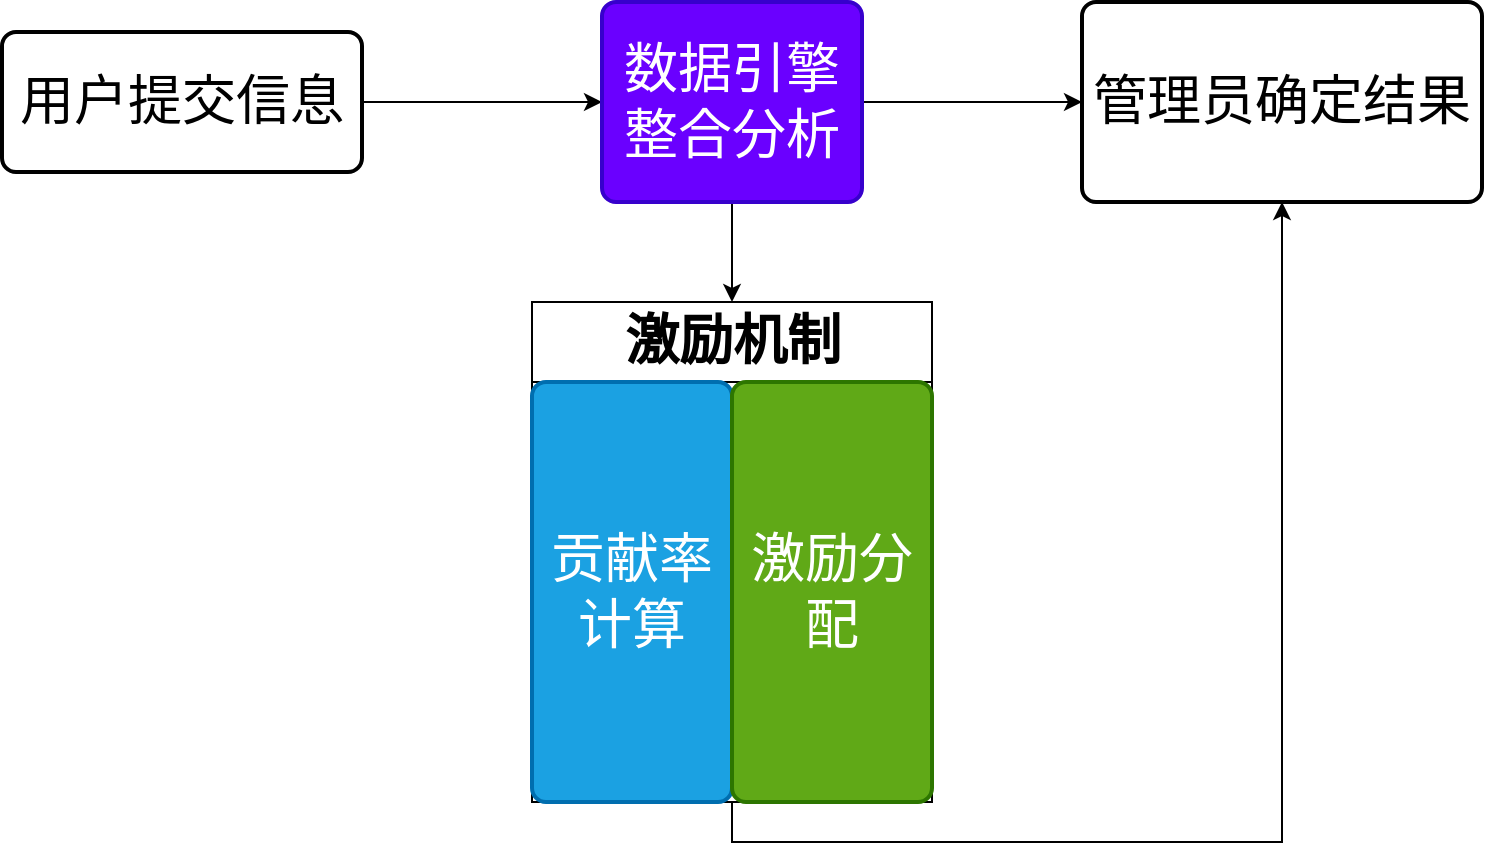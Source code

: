 <mxfile version="22.1.11" type="github">
  <diagram name="第 1 页" id="Z2_JS7W9I-YXvU5jjvxR">
    <mxGraphModel dx="2006" dy="639" grid="1" gridSize="10" guides="1" tooltips="1" connect="1" arrows="1" fold="1" page="1" pageScale="1" pageWidth="827" pageHeight="1169" math="0" shadow="0">
      <root>
        <mxCell id="0" />
        <mxCell id="1" parent="0" />
        <mxCell id="no3QSdIYlXCHHKZ1xGVf-7" style="edgeStyle=orthogonalEdgeStyle;rounded=0;orthogonalLoop=1;jettySize=auto;html=1;fontSize=27;" edge="1" parent="1" source="no3QSdIYlXCHHKZ1xGVf-1" target="no3QSdIYlXCHHKZ1xGVf-3">
          <mxGeometry relative="1" as="geometry" />
        </mxCell>
        <mxCell id="no3QSdIYlXCHHKZ1xGVf-1" value="用户提交信息" style="rounded=1;whiteSpace=wrap;html=1;absoluteArcSize=1;arcSize=14;strokeWidth=2;fontSize=27;" vertex="1" parent="1">
          <mxGeometry x="-10" y="265" width="180" height="70" as="geometry" />
        </mxCell>
        <mxCell id="no3QSdIYlXCHHKZ1xGVf-8" style="edgeStyle=orthogonalEdgeStyle;rounded=0;orthogonalLoop=1;jettySize=auto;html=1;fontSize=27;" edge="1" parent="1" source="no3QSdIYlXCHHKZ1xGVf-3" target="no3QSdIYlXCHHKZ1xGVf-6">
          <mxGeometry relative="1" as="geometry" />
        </mxCell>
        <mxCell id="no3QSdIYlXCHHKZ1xGVf-14" style="edgeStyle=orthogonalEdgeStyle;rounded=0;orthogonalLoop=1;jettySize=auto;html=1;entryX=0.5;entryY=0;entryDx=0;entryDy=0;" edge="1" parent="1" source="no3QSdIYlXCHHKZ1xGVf-3" target="no3QSdIYlXCHHKZ1xGVf-10">
          <mxGeometry relative="1" as="geometry" />
        </mxCell>
        <mxCell id="no3QSdIYlXCHHKZ1xGVf-3" value="数据引擎整合分析" style="rounded=1;whiteSpace=wrap;html=1;absoluteArcSize=1;arcSize=14;strokeWidth=2;fontSize=27;fillColor=#6a00ff;strokeColor=#3700CC;fontColor=#ffffff;" vertex="1" parent="1">
          <mxGeometry x="290" y="250" width="130" height="100" as="geometry" />
        </mxCell>
        <mxCell id="no3QSdIYlXCHHKZ1xGVf-6" value="管理员确定结果" style="rounded=1;whiteSpace=wrap;html=1;absoluteArcSize=1;arcSize=14;strokeWidth=2;fontSize=27;" vertex="1" parent="1">
          <mxGeometry x="530" y="250" width="200" height="100" as="geometry" />
        </mxCell>
        <mxCell id="no3QSdIYlXCHHKZ1xGVf-15" style="edgeStyle=orthogonalEdgeStyle;rounded=0;orthogonalLoop=1;jettySize=auto;html=1;exitX=0.5;exitY=1;exitDx=0;exitDy=0;entryX=0.5;entryY=1;entryDx=0;entryDy=0;" edge="1" parent="1" source="no3QSdIYlXCHHKZ1xGVf-10" target="no3QSdIYlXCHHKZ1xGVf-6">
          <mxGeometry relative="1" as="geometry" />
        </mxCell>
        <mxCell id="no3QSdIYlXCHHKZ1xGVf-10" value="激励机制" style="swimlane;childLayout=stackLayout;resizeParent=1;resizeParentMax=0;startSize=40;html=1;fontSize=27;" vertex="1" parent="1">
          <mxGeometry x="255" y="400" width="200" height="250" as="geometry" />
        </mxCell>
        <mxCell id="no3QSdIYlXCHHKZ1xGVf-4" value="贡献率计算" style="rounded=1;whiteSpace=wrap;html=1;absoluteArcSize=1;arcSize=14;strokeWidth=2;fontSize=27;fillColor=#1ba1e2;fontColor=#ffffff;strokeColor=#006EAF;" vertex="1" parent="no3QSdIYlXCHHKZ1xGVf-10">
          <mxGeometry y="40" width="100" height="210" as="geometry" />
        </mxCell>
        <mxCell id="no3QSdIYlXCHHKZ1xGVf-5" value="激励分配" style="rounded=1;whiteSpace=wrap;html=1;absoluteArcSize=1;arcSize=14;strokeWidth=2;fontSize=27;fillColor=#60a917;fontColor=#ffffff;strokeColor=#2D7600;" vertex="1" parent="no3QSdIYlXCHHKZ1xGVf-10">
          <mxGeometry x="100" y="40" width="100" height="210" as="geometry" />
        </mxCell>
      </root>
    </mxGraphModel>
  </diagram>
</mxfile>
